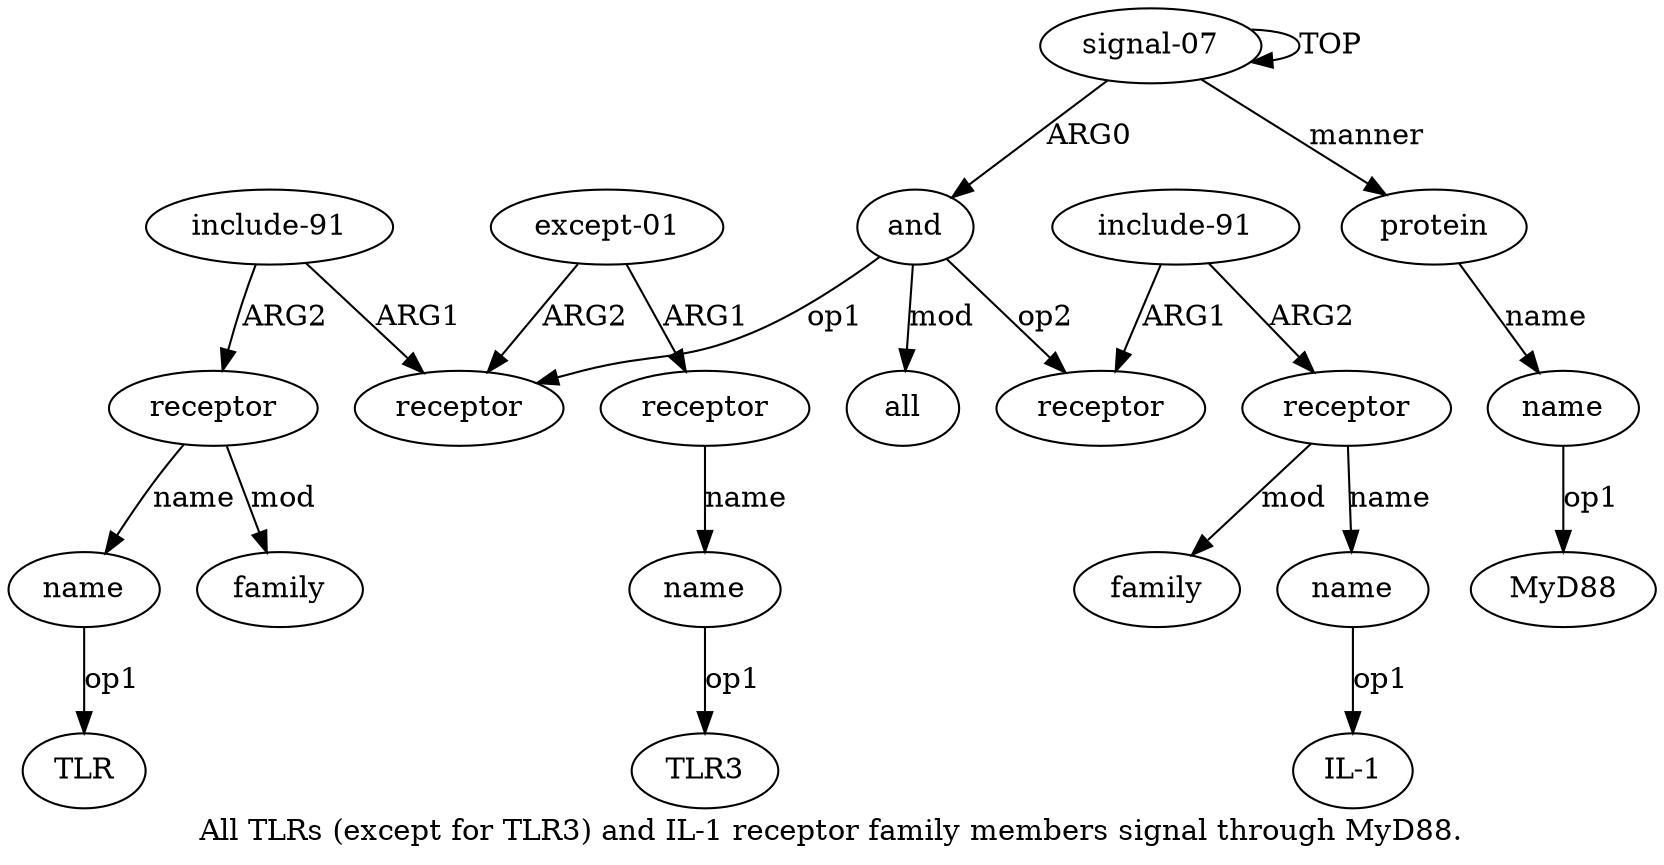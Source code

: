 digraph  {
	graph [label="All TLRs (except for TLR3) and IL-1 receptor family members signal through MyD88."];
	node [label="\N"];
	"a8 TLR"	 [color=black,
		gold_ind=-1,
		gold_label=TLR,
		label=TLR,
		test_ind=-1,
		test_label=TLR];
	"a5 TLR3"	 [color=black,
		gold_ind=-1,
		gold_label=TLR3,
		label=TLR3,
		test_ind=-1,
		test_label=TLR3];
	"a13 IL-1"	 [color=black,
		gold_ind=-1,
		gold_label="IL-1",
		label="IL-1",
		test_ind=-1,
		test_label="IL-1"];
	a15	 [color=black,
		gold_ind=15,
		gold_label=all,
		label=all,
		test_ind=15,
		test_label=all];
	a14	 [color=black,
		gold_ind=14,
		gold_label=family,
		label=family,
		test_ind=14,
		test_label=family];
	a17	 [color=black,
		gold_ind=17,
		gold_label=name,
		label=name,
		test_ind=17,
		test_label=name];
	"a17 MyD88"	 [color=black,
		gold_ind=-1,
		gold_label=MyD88,
		label=MyD88,
		test_ind=-1,
		test_label=MyD88];
	a17 -> "a17 MyD88" [key=0,
	color=black,
	gold_label=op1,
	label=op1,
	test_label=op1];
a16 [color=black,
	gold_ind=16,
	gold_label=protein,
	label=protein,
	test_ind=16,
	test_label=protein];
a16 -> a17 [key=0,
color=black,
gold_label=name,
label=name,
test_label=name];
a11 [color=black,
gold_ind=11,
gold_label="include-91",
label="include-91",
test_ind=11,
test_label="include-91"];
a10 [color=black,
gold_ind=10,
gold_label=receptor,
label=receptor,
test_ind=10,
test_label=receptor];
a11 -> a10 [key=0,
color=black,
gold_label=ARG1,
label=ARG1,
test_label=ARG1];
a12 [color=black,
gold_ind=12,
gold_label=receptor,
label=receptor,
test_ind=12,
test_label=receptor];
a11 -> a12 [key=0,
color=black,
gold_label=ARG2,
label=ARG2,
test_label=ARG2];
a13 [color=black,
gold_ind=13,
gold_label=name,
label=name,
test_ind=13,
test_label=name];
a13 -> "a13 IL-1" [key=0,
color=black,
gold_label=op1,
label=op1,
test_label=op1];
a12 -> a14 [key=0,
color=black,
gold_label=mod,
label=mod,
test_label=mod];
a12 -> a13 [key=0,
color=black,
gold_label=name,
label=name,
test_label=name];
a1 [color=black,
gold_ind=1,
gold_label=and,
label=and,
test_ind=1,
test_label=and];
a1 -> a15 [key=0,
color=black,
gold_label=mod,
label=mod,
test_label=mod];
a1 -> a10 [key=0,
color=black,
gold_label=op2,
label=op2,
test_label=op2];
a2 [color=black,
gold_ind=2,
gold_label=receptor,
label=receptor,
test_ind=2,
test_label=receptor];
a1 -> a2 [key=0,
color=black,
gold_label=op1,
label=op1,
test_label=op1];
a0 [color=black,
gold_ind=0,
gold_label="signal-07",
label="signal-07",
test_ind=0,
test_label="signal-07"];
a0 -> a16 [key=0,
color=black,
gold_label=manner,
label=manner,
test_label=manner];
a0 -> a1 [key=0,
color=black,
gold_label=ARG0,
label=ARG0,
test_label=ARG0];
a0 -> a0 [key=0,
color=black,
gold_label=TOP,
label=TOP,
test_label=TOP];
a3 [color=black,
gold_ind=3,
gold_label="except-01",
label="except-01",
test_ind=3,
test_label="except-01"];
a3 -> a2 [key=0,
color=black,
gold_label=ARG2,
label=ARG2,
test_label=ARG2];
a4 [color=black,
gold_ind=4,
gold_label=receptor,
label=receptor,
test_ind=4,
test_label=receptor];
a3 -> a4 [key=0,
color=black,
gold_label=ARG1,
label=ARG1,
test_label=ARG1];
a5 [color=black,
gold_ind=5,
gold_label=name,
label=name,
test_ind=5,
test_label=name];
a5 -> "a5 TLR3" [key=0,
color=black,
gold_label=op1,
label=op1,
test_label=op1];
a4 -> a5 [key=0,
color=black,
gold_label=name,
label=name,
test_label=name];
a7 [color=black,
gold_ind=7,
gold_label=receptor,
label=receptor,
test_ind=7,
test_label=receptor];
a9 [color=black,
gold_ind=9,
gold_label=family,
label=family,
test_ind=9,
test_label=family];
a7 -> a9 [key=0,
color=black,
gold_label=mod,
label=mod,
test_label=mod];
a8 [color=black,
gold_ind=8,
gold_label=name,
label=name,
test_ind=8,
test_label=name];
a7 -> a8 [key=0,
color=black,
gold_label=name,
label=name,
test_label=name];
a6 [color=black,
gold_ind=6,
gold_label="include-91",
label="include-91",
test_ind=6,
test_label="include-91"];
a6 -> a2 [key=0,
color=black,
gold_label=ARG1,
label=ARG1,
test_label=ARG1];
a6 -> a7 [key=0,
color=black,
gold_label=ARG2,
label=ARG2,
test_label=ARG2];
a8 -> "a8 TLR" [key=0,
color=black,
gold_label=op1,
label=op1,
test_label=op1];
}
